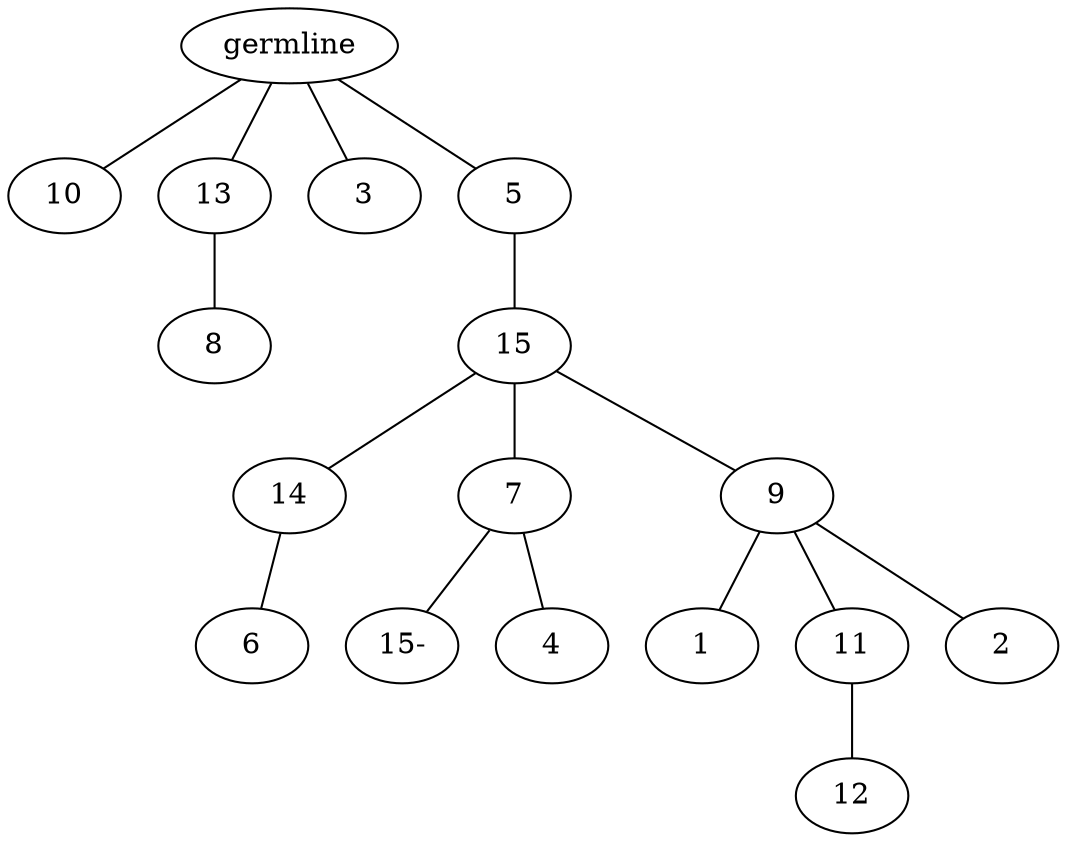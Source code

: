 graph tree {
    "140099823830688" [label="germline"];
    "140099823946384" [label="10"];
    "140099823968944" [label="13"];
    "140099823969712" [label="8"];
    "140099823970144" [label="3"];
    "140099823971344" [label="5"];
    "140099823969232" [label="15"];
    "140099823971440" [label="14"];
    "140099823969088" [label="6"];
    "140099823971536" [label="7"];
    "140099823829200" [label="15-"];
    "140099824006864" [label="4"];
    "140099823969616" [label="9"];
    "140099824005184" [label="1"];
    "140099824005856" [label="11"];
    "140099824006288" [label="12"];
    "140099824009120" [label="2"];
    "140099823830688" -- "140099823946384";
    "140099823830688" -- "140099823968944";
    "140099823830688" -- "140099823970144";
    "140099823830688" -- "140099823971344";
    "140099823968944" -- "140099823969712";
    "140099823971344" -- "140099823969232";
    "140099823969232" -- "140099823971440";
    "140099823969232" -- "140099823971536";
    "140099823969232" -- "140099823969616";
    "140099823971440" -- "140099823969088";
    "140099823971536" -- "140099823829200";
    "140099823971536" -- "140099824006864";
    "140099823969616" -- "140099824005184";
    "140099823969616" -- "140099824005856";
    "140099823969616" -- "140099824009120";
    "140099824005856" -- "140099824006288";
}
